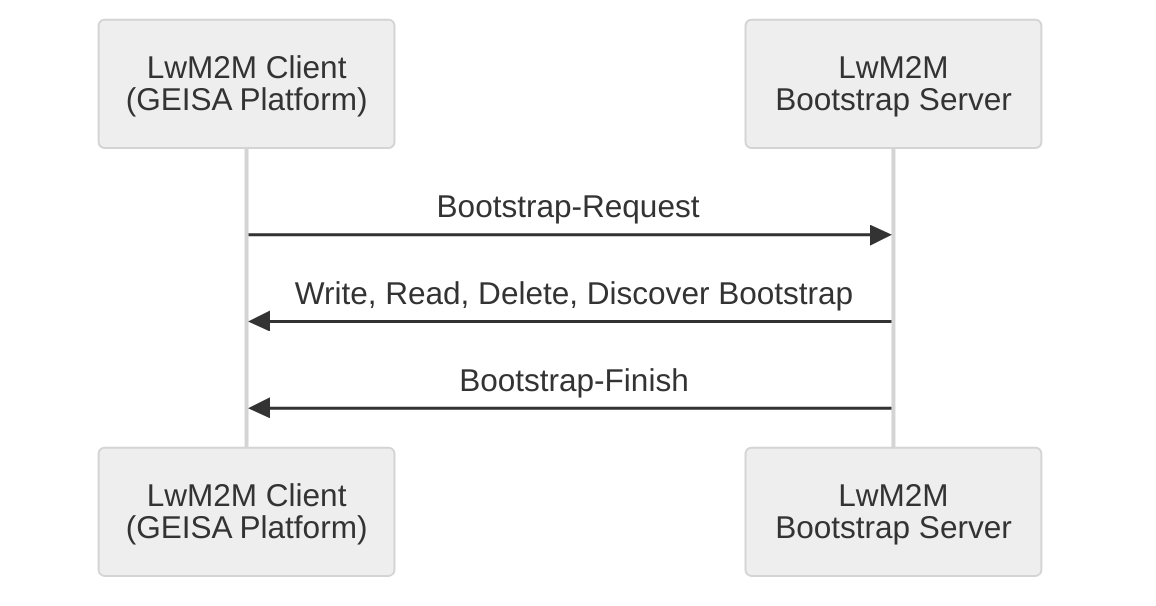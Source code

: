 ---
config:
  look: classic
  theme: neutral
---

sequenceDiagram
    participant C as LwM2M Client<br/>(GEISA Platform)
    participant S as LwM2M<br/>Bootstrap Server
    
    C->>S: Bootstrap-Request
    S->>C: Write, Read, Delete, Discover Bootstrap
    S->>C: Bootstrap-Finish